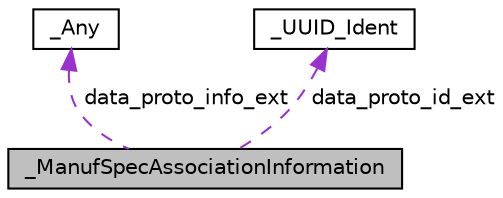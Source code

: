 digraph "_ManufSpecAssociationInformation"
{
  edge [fontname="Helvetica",fontsize="10",labelfontname="Helvetica",labelfontsize="10"];
  node [fontname="Helvetica",fontsize="10",shape=record];
  Node1 [label="_ManufSpecAssociationInformation",height=0.2,width=0.4,color="black", fillcolor="grey75", style="filled", fontcolor="black"];
  Node2 -> Node1 [dir="back",color="darkorchid3",fontsize="10",style="dashed",label=" data_proto_info_ext" ,fontname="Helvetica"];
  Node2 [label="_Any",height=0.2,width=0.4,color="black", fillcolor="white", style="filled",URL="$struct___any.html"];
  Node3 -> Node1 [dir="back",color="darkorchid3",fontsize="10",style="dashed",label=" data_proto_id_ext" ,fontname="Helvetica"];
  Node3 [label="_UUID_Ident",height=0.2,width=0.4,color="black", fillcolor="white", style="filled",URL="$struct___u_u_i_d___ident.html"];
}
